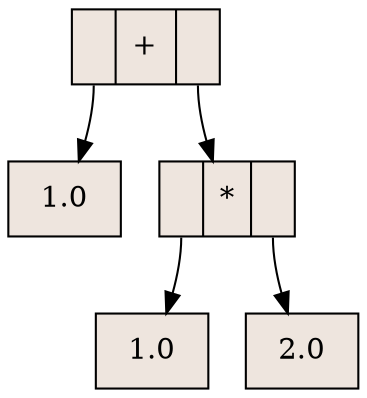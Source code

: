 digraph grafica{
rankdir=TB;
node [shape = record, style=filled, fillcolor=seashell2];
nodo8 [ label ="<C0>|+|<C1>"];
nodo4 [ label ="1.0"];
nodo8:C0->nodo4
nodo7 [ label ="<C0>|*|<C1>"];
nodo5 [ label ="1.0"];
nodo7:C0->nodo5
nodo6 [ label ="2.0"];
nodo7:C1->nodo6
nodo8:C1->nodo7
}
